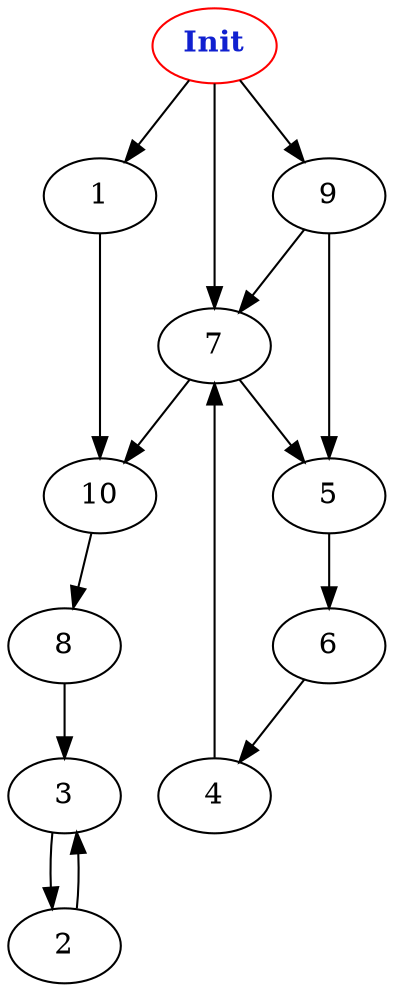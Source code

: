 digraph "Net Graph with 11 nodes" {
edge ["class"="link-class"]
"0" ["color"="red","label"=<<b>Init</b>>,"fontcolor"="#1020d0"]
"0" -> "1" ["weight"="4.0"]
"0" -> "7" ["weight"="5.0"]
"0" -> "9" ["weight"="5.0"]
"1" -> "10" ["weight"="2.0"]
"7" -> "5" ["weight"="4.0"]
"7" -> "10" ["weight"="4.0"]
"9" -> "5" ["weight"="7.0"]
"9" -> "7" ["weight"="1.0"]
"5" -> "6" ["weight"="9.0"]
"6" -> "4" ["weight"="1.0"]
"10" -> "8" ["weight"="1.0"]
"8" -> "3" ["weight"="5.0"]
"3" -> "2" ["weight"="7.0"]
"2" -> "3" ["weight"="9.0"]
"4" -> "7" ["weight"="7.0"]
}